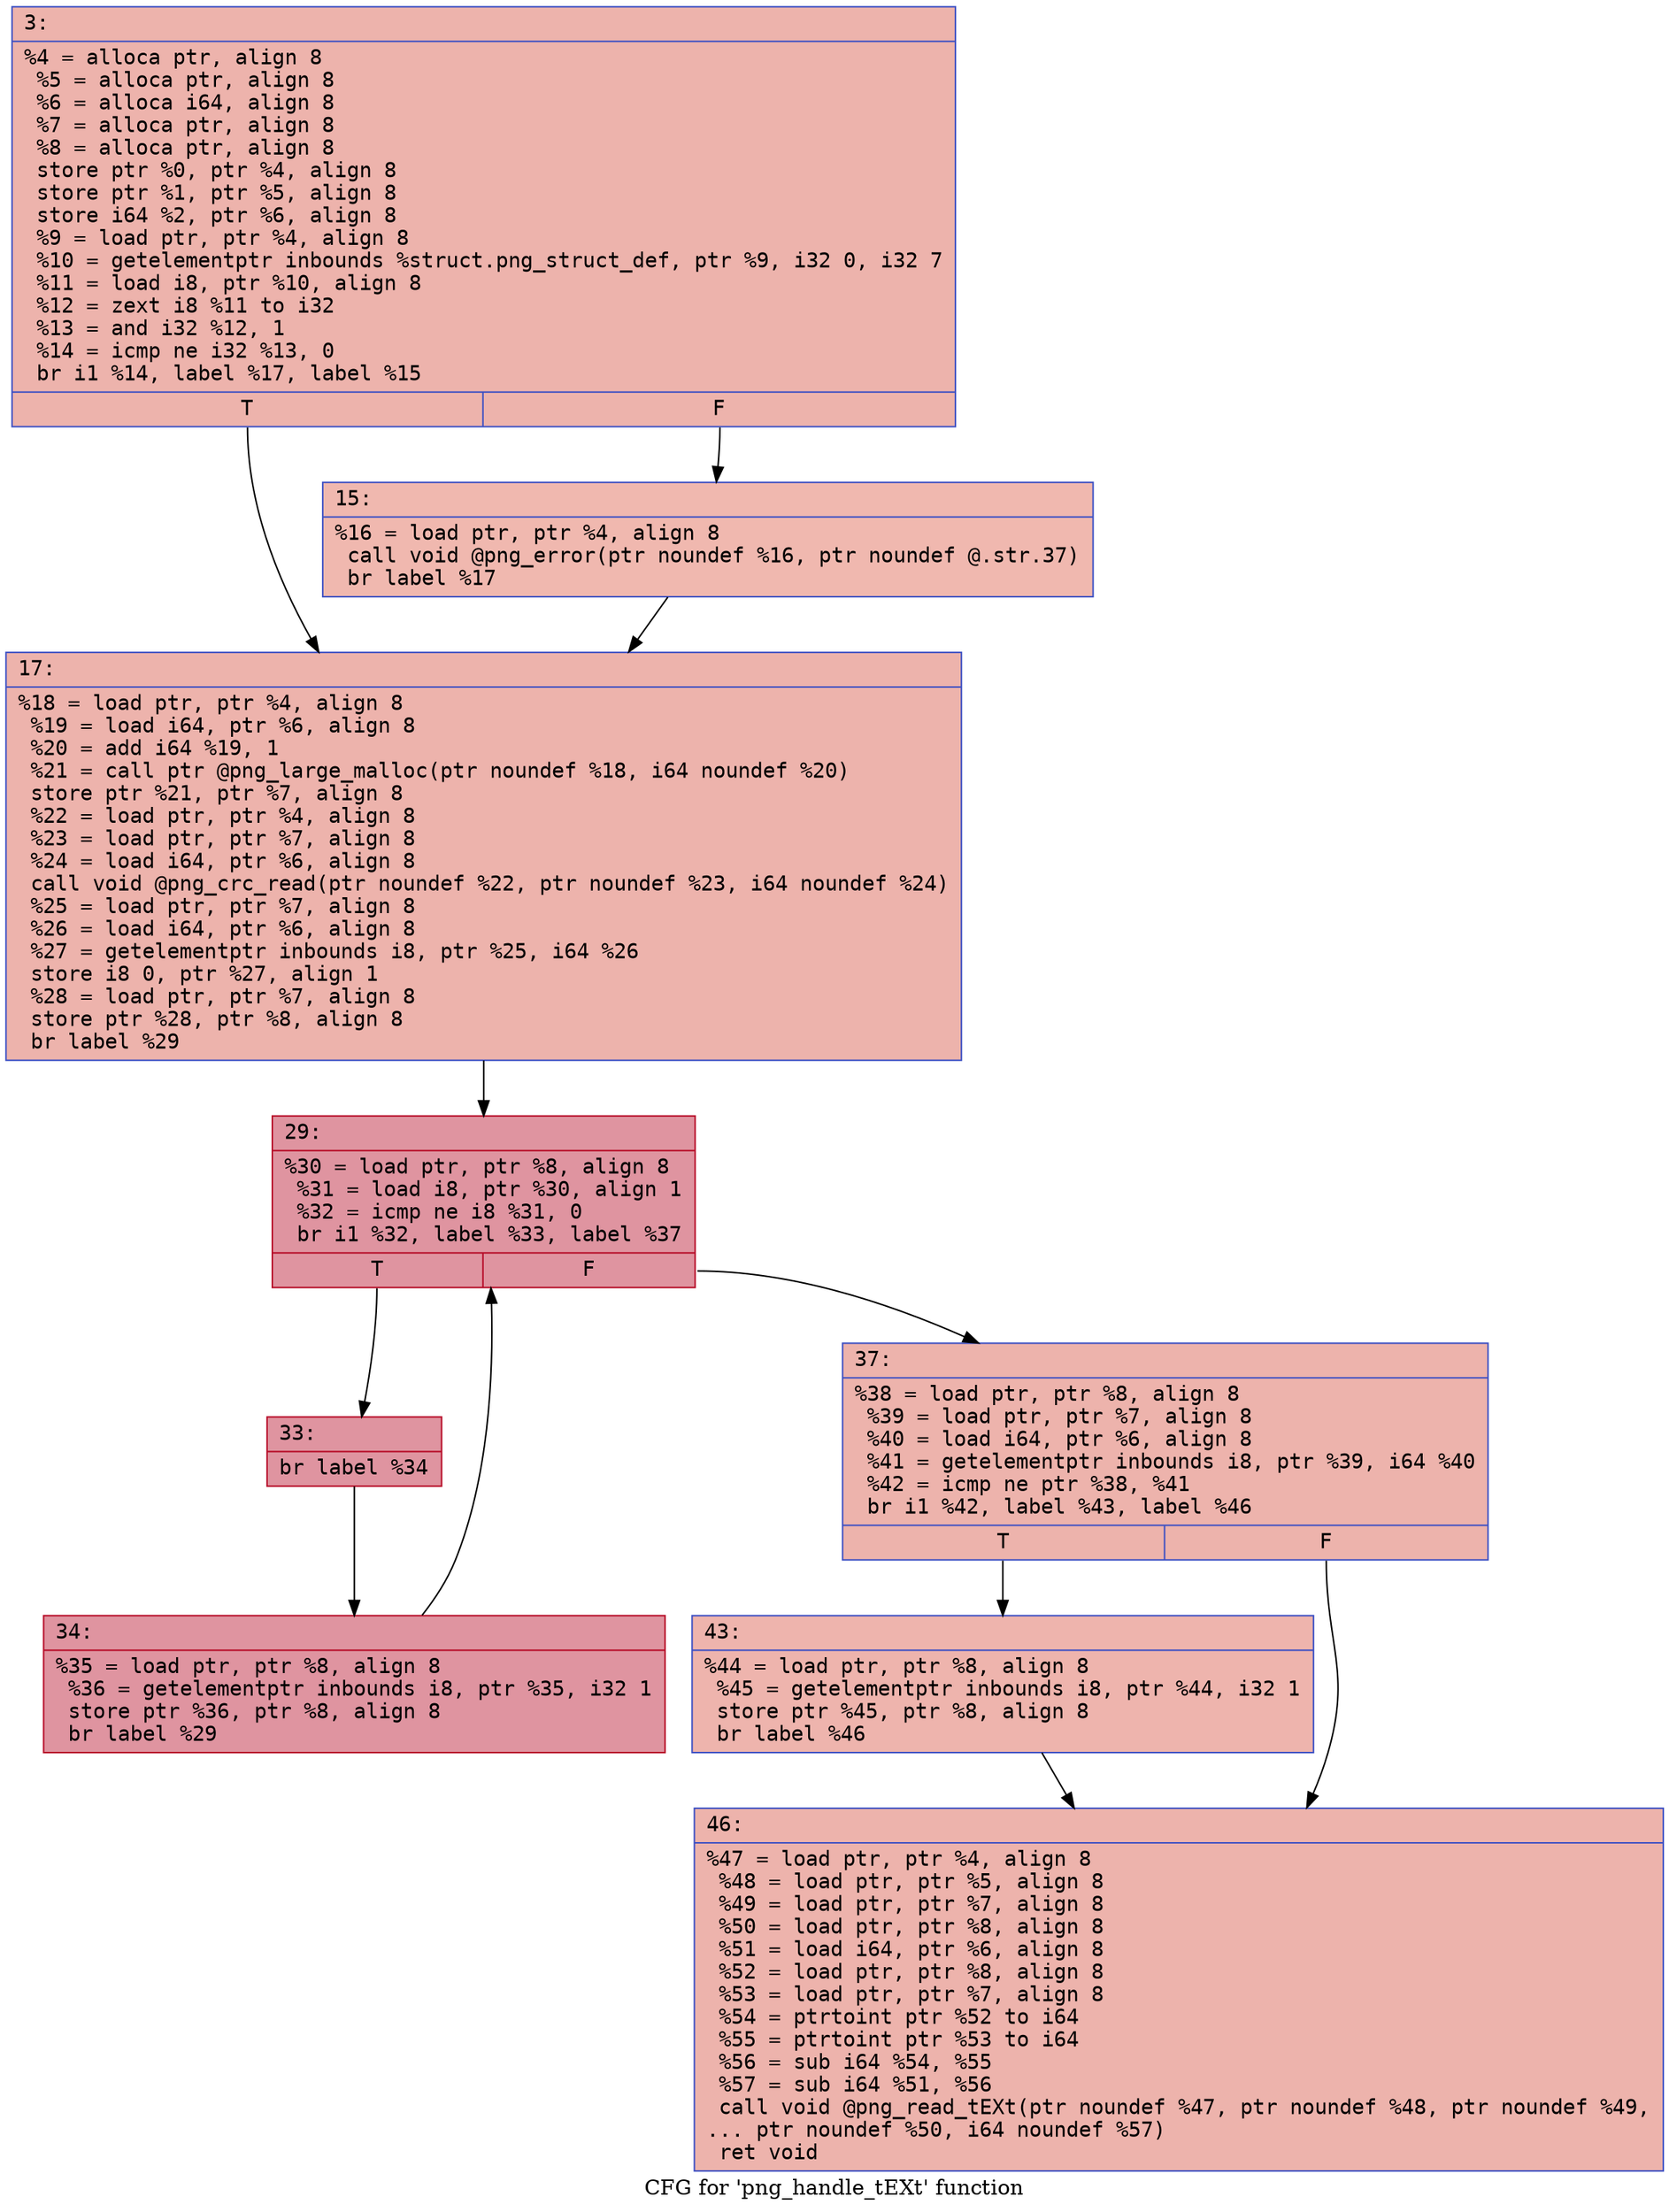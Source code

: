 digraph "CFG for 'png_handle_tEXt' function" {
	label="CFG for 'png_handle_tEXt' function";

	Node0x600001f7dc70 [shape=record,color="#3d50c3ff", style=filled, fillcolor="#d6524470" fontname="Courier",label="{3:\l|  %4 = alloca ptr, align 8\l  %5 = alloca ptr, align 8\l  %6 = alloca i64, align 8\l  %7 = alloca ptr, align 8\l  %8 = alloca ptr, align 8\l  store ptr %0, ptr %4, align 8\l  store ptr %1, ptr %5, align 8\l  store i64 %2, ptr %6, align 8\l  %9 = load ptr, ptr %4, align 8\l  %10 = getelementptr inbounds %struct.png_struct_def, ptr %9, i32 0, i32 7\l  %11 = load i8, ptr %10, align 8\l  %12 = zext i8 %11 to i32\l  %13 = and i32 %12, 1\l  %14 = icmp ne i32 %13, 0\l  br i1 %14, label %17, label %15\l|{<s0>T|<s1>F}}"];
	Node0x600001f7dc70:s0 -> Node0x600001f7dd10[tooltip="3 -> 17\nProbability 50.00%" ];
	Node0x600001f7dc70:s1 -> Node0x600001f7dcc0[tooltip="3 -> 15\nProbability 50.00%" ];
	Node0x600001f7dcc0 [shape=record,color="#3d50c3ff", style=filled, fillcolor="#dc5d4a70" fontname="Courier",label="{15:\l|  %16 = load ptr, ptr %4, align 8\l  call void @png_error(ptr noundef %16, ptr noundef @.str.37)\l  br label %17\l}"];
	Node0x600001f7dcc0 -> Node0x600001f7dd10[tooltip="15 -> 17\nProbability 100.00%" ];
	Node0x600001f7dd10 [shape=record,color="#3d50c3ff", style=filled, fillcolor="#d6524470" fontname="Courier",label="{17:\l|  %18 = load ptr, ptr %4, align 8\l  %19 = load i64, ptr %6, align 8\l  %20 = add i64 %19, 1\l  %21 = call ptr @png_large_malloc(ptr noundef %18, i64 noundef %20)\l  store ptr %21, ptr %7, align 8\l  %22 = load ptr, ptr %4, align 8\l  %23 = load ptr, ptr %7, align 8\l  %24 = load i64, ptr %6, align 8\l  call void @png_crc_read(ptr noundef %22, ptr noundef %23, i64 noundef %24)\l  %25 = load ptr, ptr %7, align 8\l  %26 = load i64, ptr %6, align 8\l  %27 = getelementptr inbounds i8, ptr %25, i64 %26\l  store i8 0, ptr %27, align 1\l  %28 = load ptr, ptr %7, align 8\l  store ptr %28, ptr %8, align 8\l  br label %29\l}"];
	Node0x600001f7dd10 -> Node0x600001f7dd60[tooltip="17 -> 29\nProbability 100.00%" ];
	Node0x600001f7dd60 [shape=record,color="#b70d28ff", style=filled, fillcolor="#b70d2870" fontname="Courier",label="{29:\l|  %30 = load ptr, ptr %8, align 8\l  %31 = load i8, ptr %30, align 1\l  %32 = icmp ne i8 %31, 0\l  br i1 %32, label %33, label %37\l|{<s0>T|<s1>F}}"];
	Node0x600001f7dd60:s0 -> Node0x600001f7ddb0[tooltip="29 -> 33\nProbability 96.88%" ];
	Node0x600001f7dd60:s1 -> Node0x600001f7de50[tooltip="29 -> 37\nProbability 3.12%" ];
	Node0x600001f7ddb0 [shape=record,color="#b70d28ff", style=filled, fillcolor="#b70d2870" fontname="Courier",label="{33:\l|  br label %34\l}"];
	Node0x600001f7ddb0 -> Node0x600001f7de00[tooltip="33 -> 34\nProbability 100.00%" ];
	Node0x600001f7de00 [shape=record,color="#b70d28ff", style=filled, fillcolor="#b70d2870" fontname="Courier",label="{34:\l|  %35 = load ptr, ptr %8, align 8\l  %36 = getelementptr inbounds i8, ptr %35, i32 1\l  store ptr %36, ptr %8, align 8\l  br label %29\l}"];
	Node0x600001f7de00 -> Node0x600001f7dd60[tooltip="34 -> 29\nProbability 100.00%" ];
	Node0x600001f7de50 [shape=record,color="#3d50c3ff", style=filled, fillcolor="#d6524470" fontname="Courier",label="{37:\l|  %38 = load ptr, ptr %8, align 8\l  %39 = load ptr, ptr %7, align 8\l  %40 = load i64, ptr %6, align 8\l  %41 = getelementptr inbounds i8, ptr %39, i64 %40\l  %42 = icmp ne ptr %38, %41\l  br i1 %42, label %43, label %46\l|{<s0>T|<s1>F}}"];
	Node0x600001f7de50:s0 -> Node0x600001f7dea0[tooltip="37 -> 43\nProbability 62.50%" ];
	Node0x600001f7de50:s1 -> Node0x600001f7def0[tooltip="37 -> 46\nProbability 37.50%" ];
	Node0x600001f7dea0 [shape=record,color="#3d50c3ff", style=filled, fillcolor="#d8564670" fontname="Courier",label="{43:\l|  %44 = load ptr, ptr %8, align 8\l  %45 = getelementptr inbounds i8, ptr %44, i32 1\l  store ptr %45, ptr %8, align 8\l  br label %46\l}"];
	Node0x600001f7dea0 -> Node0x600001f7def0[tooltip="43 -> 46\nProbability 100.00%" ];
	Node0x600001f7def0 [shape=record,color="#3d50c3ff", style=filled, fillcolor="#d6524470" fontname="Courier",label="{46:\l|  %47 = load ptr, ptr %4, align 8\l  %48 = load ptr, ptr %5, align 8\l  %49 = load ptr, ptr %7, align 8\l  %50 = load ptr, ptr %8, align 8\l  %51 = load i64, ptr %6, align 8\l  %52 = load ptr, ptr %8, align 8\l  %53 = load ptr, ptr %7, align 8\l  %54 = ptrtoint ptr %52 to i64\l  %55 = ptrtoint ptr %53 to i64\l  %56 = sub i64 %54, %55\l  %57 = sub i64 %51, %56\l  call void @png_read_tEXt(ptr noundef %47, ptr noundef %48, ptr noundef %49,\l... ptr noundef %50, i64 noundef %57)\l  ret void\l}"];
}
